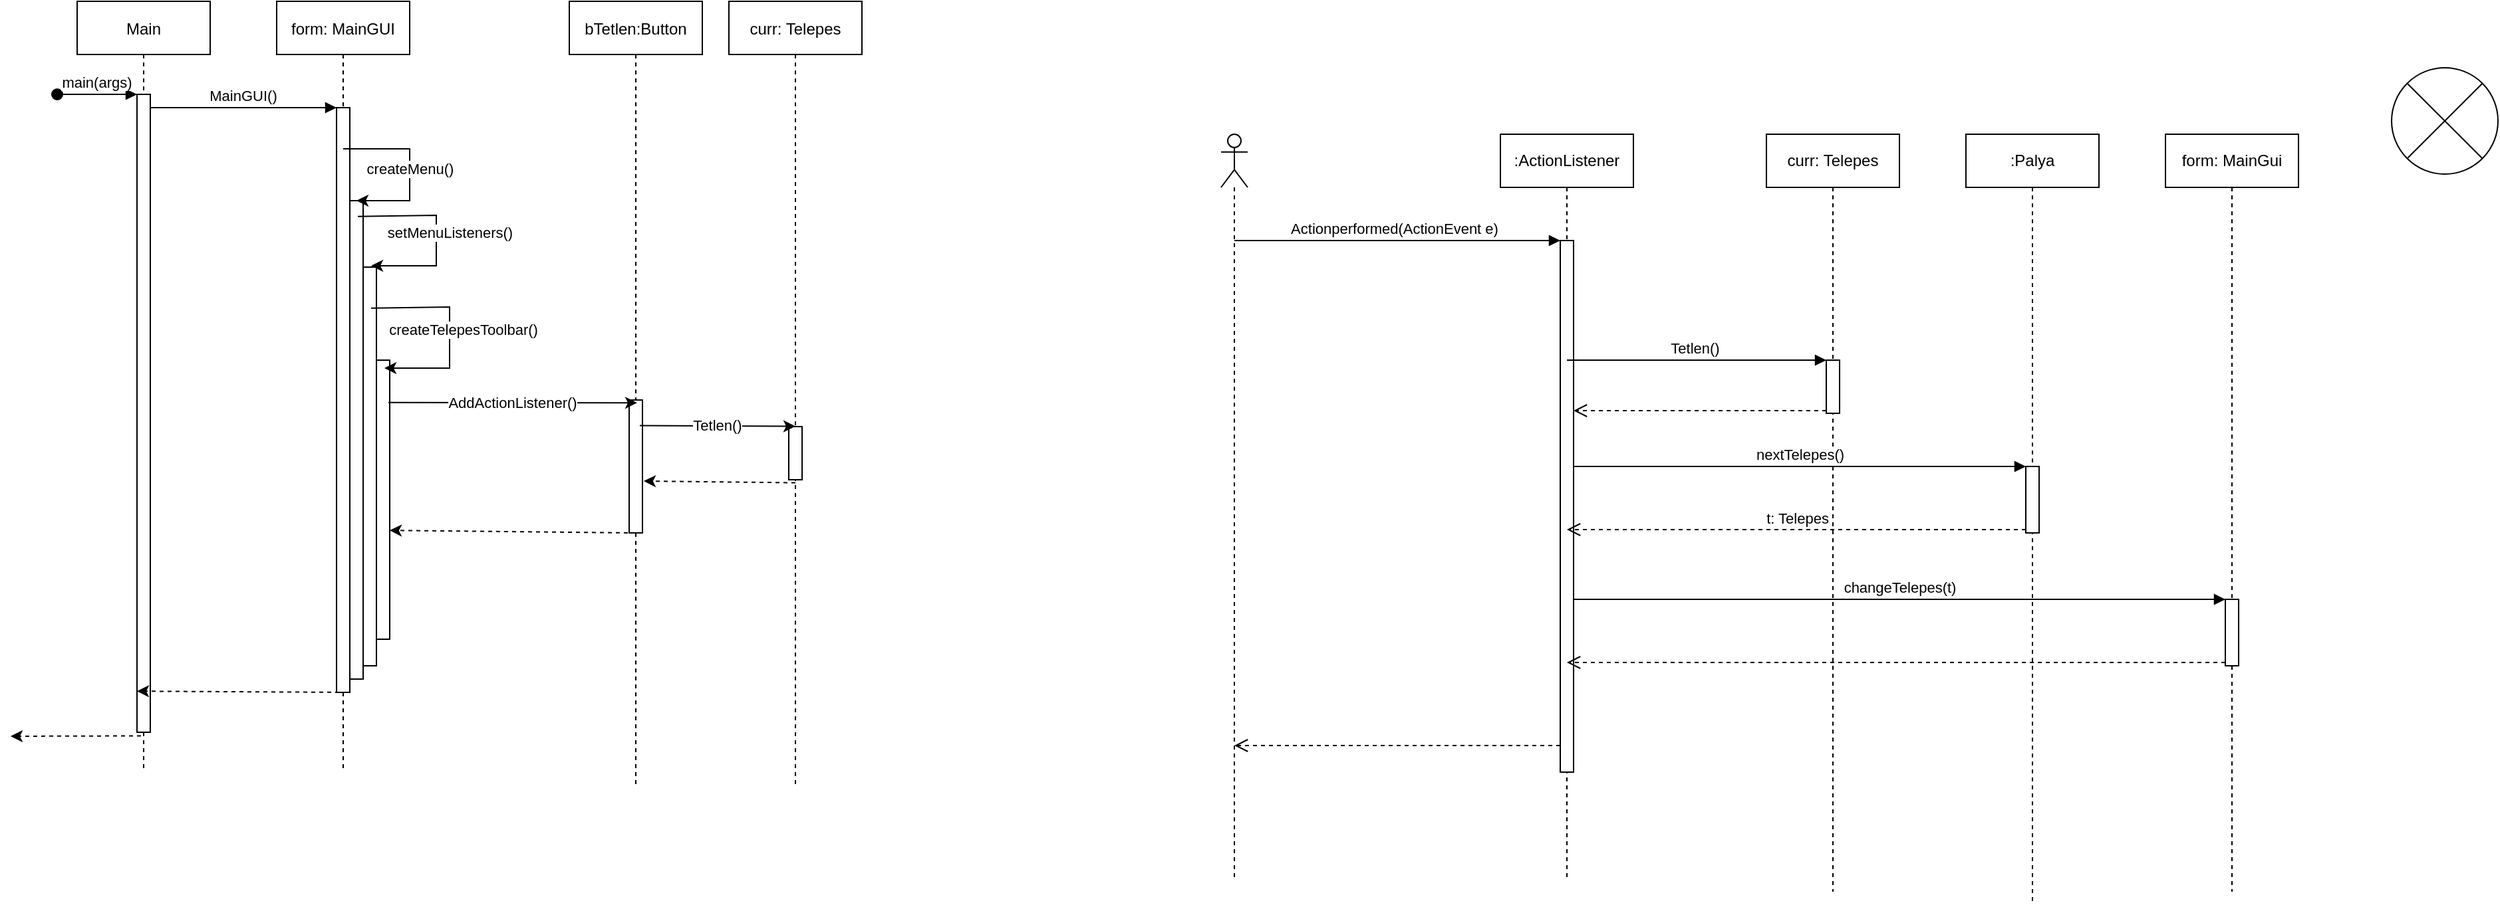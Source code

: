 <mxfile version="14.6.6" type="github" pages="2">
  <diagram id="kgpKYQtTHZ0yAKxKKP6v" name="Page-1">
    <mxGraphModel dx="1662" dy="726" grid="1" gridSize="10" guides="1" tooltips="1" connect="1" arrows="1" fold="1" page="1" pageScale="1" pageWidth="850" pageHeight="1100" math="0" shadow="0">
      <root>
        <mxCell id="0" />
        <mxCell id="1" parent="0" />
        <mxCell id="3nuBFxr9cyL0pnOWT2aG-1" value="Main" style="shape=umlLifeline;perimeter=lifelinePerimeter;container=1;collapsible=0;recursiveResize=0;rounded=0;shadow=0;strokeWidth=1;" parent="1" vertex="1">
          <mxGeometry x="80" y="80" width="100" height="580" as="geometry" />
        </mxCell>
        <mxCell id="3nuBFxr9cyL0pnOWT2aG-2" value="" style="points=[];perimeter=orthogonalPerimeter;rounded=0;shadow=0;strokeWidth=1;" parent="3nuBFxr9cyL0pnOWT2aG-1" vertex="1">
          <mxGeometry x="45" y="70" width="10" height="480" as="geometry" />
        </mxCell>
        <mxCell id="3nuBFxr9cyL0pnOWT2aG-3" value="main(args)" style="verticalAlign=bottom;startArrow=oval;endArrow=block;startSize=8;shadow=0;strokeWidth=1;" parent="3nuBFxr9cyL0pnOWT2aG-1" target="3nuBFxr9cyL0pnOWT2aG-2" edge="1">
          <mxGeometry relative="1" as="geometry">
            <mxPoint x="-15" y="70" as="sourcePoint" />
          </mxGeometry>
        </mxCell>
        <mxCell id="3nuBFxr9cyL0pnOWT2aG-5" value="form: MainGUI" style="shape=umlLifeline;perimeter=lifelinePerimeter;container=1;collapsible=0;recursiveResize=0;rounded=0;shadow=0;strokeWidth=1;" parent="1" vertex="1">
          <mxGeometry x="230" y="80" width="100" height="580" as="geometry" />
        </mxCell>
        <mxCell id="CCc0ATvvC3ZymBzDG2gh-12" value="" style="points=[];perimeter=orthogonalPerimeter;rounded=0;shadow=0;strokeWidth=1;" parent="3nuBFxr9cyL0pnOWT2aG-5" vertex="1">
          <mxGeometry x="75" y="270" width="10" height="210" as="geometry" />
        </mxCell>
        <mxCell id="CCc0ATvvC3ZymBzDG2gh-8" value="" style="points=[];perimeter=orthogonalPerimeter;rounded=0;shadow=0;strokeWidth=1;" parent="3nuBFxr9cyL0pnOWT2aG-5" vertex="1">
          <mxGeometry x="65" y="200" width="10" height="300" as="geometry" />
        </mxCell>
        <mxCell id="CCc0ATvvC3ZymBzDG2gh-6" value="" style="points=[];perimeter=orthogonalPerimeter;rounded=0;shadow=0;strokeWidth=1;" parent="3nuBFxr9cyL0pnOWT2aG-5" vertex="1">
          <mxGeometry x="55" y="150" width="10" height="360" as="geometry" />
        </mxCell>
        <mxCell id="3nuBFxr9cyL0pnOWT2aG-6" value="" style="points=[];perimeter=orthogonalPerimeter;rounded=0;shadow=0;strokeWidth=1;" parent="3nuBFxr9cyL0pnOWT2aG-5" vertex="1">
          <mxGeometry x="45" y="80" width="10" height="440" as="geometry" />
        </mxCell>
        <mxCell id="CCc0ATvvC3ZymBzDG2gh-4" value="createMenu()&lt;span style=&quot;color: rgba(0 , 0 , 0 , 0) ; font-family: monospace ; font-size: 0px ; background-color: rgb(248 , 249 , 250)&quot;&gt;%3CmxGraphModel%3E%3Croot%3E%3CmxCell%20id%3D%220%22%2F%3E%3CmxCell%20id%3D%221%22%20parent%3D%220%22%2F%3E%3CmxCell%20id%3D%222%22%20value%3D%22form%3A%20MainGUI%22%20style%3D%22shape%3DumlLifeline%3Bperimeter%3DlifelinePerimeter%3Bcontainer%3D1%3Bcollapsible%3D0%3BrecursiveResize%3D0%3Brounded%3D0%3Bshadow%3D0%3BstrokeWidth%3D1%3B%22%20vertex%3D%221%22%20parent%3D%221%22%3E%3CmxGeometry%20x%3D%22300%22%20y%3D%2280%22%20width%3D%22100%22%20height%3D%22300%22%20as%3D%22geometry%22%2F%3E%3C%2FmxCell%3E%3CmxCell%20id%3D%223%22%20value%3D%22%22%20style%3D%22points%3D%5B%5D%3Bperimeter%3DorthogonalPerimeter%3Brounded%3D0%3Bshadow%3D0%3BstrokeWidth%3D1%3B%22%20vertex%3D%221%22%20parent%3D%222%22%3E%3CmxGeometry%20x%3D%2245%22%20y%3D%2280%22%20width%3D%2210%22%20height%3D%22160%22%20as%3D%22geometry%22%2F%3E%3C%2FmxCell%3E%3C%2Froot%3E%3C%2FmxGraphModel%3E&lt;/span&gt;" style="endArrow=classic;html=1;rounded=0;" parent="3nuBFxr9cyL0pnOWT2aG-5" edge="1">
          <mxGeometry width="50" height="50" relative="1" as="geometry">
            <mxPoint x="50" y="111" as="sourcePoint" />
            <mxPoint x="60" y="150" as="targetPoint" />
            <Array as="points">
              <mxPoint x="100" y="111" />
              <mxPoint x="100" y="150" />
            </Array>
          </mxGeometry>
        </mxCell>
        <mxCell id="CCc0ATvvC3ZymBzDG2gh-5" value="setMenuListeners()" style="endArrow=classic;html=1;rounded=0;startArrow=none;exitX=0.6;exitY=0.033;exitDx=0;exitDy=0;exitPerimeter=0;" parent="3nuBFxr9cyL0pnOWT2aG-5" source="CCc0ATvvC3ZymBzDG2gh-6" edge="1">
          <mxGeometry x="-0.006" y="10" width="50" height="50" relative="1" as="geometry">
            <mxPoint x="70" y="156" as="sourcePoint" />
            <mxPoint x="71" y="199" as="targetPoint" />
            <Array as="points">
              <mxPoint x="120" y="161" />
              <mxPoint x="120" y="199" />
            </Array>
            <mxPoint as="offset" />
          </mxGeometry>
        </mxCell>
        <mxCell id="CCc0ATvvC3ZymBzDG2gh-13" value="createTelepesToolbar()" style="endArrow=classic;html=1;rounded=0;startArrow=none;exitX=0.6;exitY=0.103;exitDx=0;exitDy=0;exitPerimeter=0;" parent="3nuBFxr9cyL0pnOWT2aG-5" source="CCc0ATvvC3ZymBzDG2gh-8" edge="1">
          <mxGeometry x="-0.006" y="10" width="50" height="50" relative="1" as="geometry">
            <mxPoint x="83" y="230" as="sourcePoint" />
            <mxPoint x="81" y="276" as="targetPoint" />
            <Array as="points">
              <mxPoint x="130" y="230" />
              <mxPoint x="130" y="276" />
            </Array>
            <mxPoint as="offset" />
          </mxGeometry>
        </mxCell>
        <mxCell id="3nuBFxr9cyL0pnOWT2aG-8" value="MainGUI()" style="verticalAlign=bottom;endArrow=block;entryX=0;entryY=0;shadow=0;strokeWidth=1;" parent="1" source="3nuBFxr9cyL0pnOWT2aG-2" target="3nuBFxr9cyL0pnOWT2aG-6" edge="1">
          <mxGeometry relative="1" as="geometry">
            <mxPoint x="275" y="160" as="sourcePoint" />
          </mxGeometry>
        </mxCell>
        <mxCell id="CCc0ATvvC3ZymBzDG2gh-1" value="bTetlen:Button" style="shape=umlLifeline;perimeter=lifelinePerimeter;container=1;collapsible=0;recursiveResize=0;rounded=0;shadow=0;strokeWidth=1;" parent="1" vertex="1">
          <mxGeometry x="450" y="80" width="100" height="590" as="geometry" />
        </mxCell>
        <mxCell id="CCc0ATvvC3ZymBzDG2gh-2" value="" style="points=[];perimeter=orthogonalPerimeter;rounded=0;shadow=0;strokeWidth=1;" parent="CCc0ATvvC3ZymBzDG2gh-1" vertex="1">
          <mxGeometry x="45" y="300" width="10" height="100" as="geometry" />
        </mxCell>
        <mxCell id="CCc0ATvvC3ZymBzDG2gh-14" value="AddActionListener()" style="endArrow=classic;html=1;exitX=0.9;exitY=0.152;exitDx=0;exitDy=0;exitPerimeter=0;entryX=0.51;entryY=0.512;entryDx=0;entryDy=0;entryPerimeter=0;" parent="1" source="CCc0ATvvC3ZymBzDG2gh-12" target="CCc0ATvvC3ZymBzDG2gh-1" edge="1">
          <mxGeometry width="50" height="50" relative="1" as="geometry">
            <mxPoint x="400" y="450" as="sourcePoint" />
            <mxPoint x="497" y="386" as="targetPoint" />
          </mxGeometry>
        </mxCell>
        <mxCell id="CCc0ATvvC3ZymBzDG2gh-15" value="curr: Telepes" style="shape=umlLifeline;perimeter=lifelinePerimeter;container=1;collapsible=0;recursiveResize=0;rounded=0;shadow=0;strokeWidth=1;" parent="1" vertex="1">
          <mxGeometry x="570" y="80" width="100" height="590" as="geometry" />
        </mxCell>
        <mxCell id="CCc0ATvvC3ZymBzDG2gh-16" value="" style="points=[];perimeter=orthogonalPerimeter;rounded=0;shadow=0;strokeWidth=1;" parent="CCc0ATvvC3ZymBzDG2gh-15" vertex="1">
          <mxGeometry x="45" y="320" width="10" height="40" as="geometry" />
        </mxCell>
        <mxCell id="CCc0ATvvC3ZymBzDG2gh-17" value="Tetlen()" style="endArrow=classic;html=1;exitX=0.53;exitY=0.541;exitDx=0;exitDy=0;exitPerimeter=0;entryX=0.5;entryY=0.542;entryDx=0;entryDy=0;entryPerimeter=0;" parent="1" source="CCc0ATvvC3ZymBzDG2gh-1" target="CCc0ATvvC3ZymBzDG2gh-15" edge="1">
          <mxGeometry width="50" height="50" relative="1" as="geometry">
            <mxPoint x="400" y="450" as="sourcePoint" />
            <mxPoint x="450" y="400" as="targetPoint" />
          </mxGeometry>
        </mxCell>
        <mxCell id="CCc0ATvvC3ZymBzDG2gh-18" value="" style="endArrow=classic;html=1;exitX=0.5;exitY=0.614;exitDx=0;exitDy=0;exitPerimeter=0;dashed=1;" parent="1" source="CCc0ATvvC3ZymBzDG2gh-15" edge="1">
          <mxGeometry width="50" height="50" relative="1" as="geometry">
            <mxPoint x="400" y="450" as="sourcePoint" />
            <mxPoint x="506" y="441" as="targetPoint" />
          </mxGeometry>
        </mxCell>
        <mxCell id="CCc0ATvvC3ZymBzDG2gh-19" value="" style="endArrow=classic;html=1;dashed=1;entryX=1;entryY=0.61;entryDx=0;entryDy=0;entryPerimeter=0;" parent="1" target="CCc0ATvvC3ZymBzDG2gh-12" edge="1">
          <mxGeometry width="50" height="50" relative="1" as="geometry">
            <mxPoint x="500" y="480" as="sourcePoint" />
            <mxPoint x="380" y="480" as="targetPoint" />
          </mxGeometry>
        </mxCell>
        <mxCell id="CCc0ATvvC3ZymBzDG2gh-20" value="" style="endArrow=classic;html=1;dashed=1;entryX=0.45;entryY=0.895;entryDx=0;entryDy=0;entryPerimeter=0;exitX=0.8;exitY=1;exitDx=0;exitDy=0;exitPerimeter=0;" parent="1" source="3nuBFxr9cyL0pnOWT2aG-6" target="3nuBFxr9cyL0pnOWT2aG-1" edge="1">
          <mxGeometry width="50" height="50" relative="1" as="geometry">
            <mxPoint x="275" y="581.9" as="sourcePoint" />
            <mxPoint x="90" y="580.0" as="targetPoint" />
          </mxGeometry>
        </mxCell>
        <mxCell id="CCc0ATvvC3ZymBzDG2gh-21" value="" style="endArrow=classic;html=1;dashed=1;exitX=0.48;exitY=0.953;exitDx=0;exitDy=0;exitPerimeter=0;" parent="1" source="3nuBFxr9cyL0pnOWT2aG-1" edge="1">
          <mxGeometry width="50" height="50" relative="1" as="geometry">
            <mxPoint x="130" y="590" as="sourcePoint" />
            <mxPoint x="30" y="633" as="targetPoint" />
          </mxGeometry>
        </mxCell>
        <mxCell id="J828eo5mUb2SYCE7IxUK-1" value=":ActionListener" style="shape=umlLifeline;perimeter=lifelinePerimeter;whiteSpace=wrap;html=1;container=1;collapsible=0;recursiveResize=0;outlineConnect=0;" parent="1" vertex="1">
          <mxGeometry x="1150" y="180" width="100" height="560" as="geometry" />
        </mxCell>
        <mxCell id="J828eo5mUb2SYCE7IxUK-2" value="" style="html=1;points=[];perimeter=orthogonalPerimeter;" parent="J828eo5mUb2SYCE7IxUK-1" vertex="1">
          <mxGeometry x="45" y="80" width="10" height="400" as="geometry" />
        </mxCell>
        <mxCell id="J828eo5mUb2SYCE7IxUK-3" value="" style="shape=umlLifeline;participant=umlActor;perimeter=lifelinePerimeter;whiteSpace=wrap;html=1;container=1;collapsible=0;recursiveResize=0;verticalAlign=top;spacingTop=36;outlineConnect=0;" parent="1" vertex="1">
          <mxGeometry x="940" y="180" width="20" height="560" as="geometry" />
        </mxCell>
        <mxCell id="J828eo5mUb2SYCE7IxUK-4" value="Actionperformed(ActionEvent e)" style="html=1;verticalAlign=bottom;endArrow=block;entryX=0;entryY=0;" parent="1" source="J828eo5mUb2SYCE7IxUK-3" target="J828eo5mUb2SYCE7IxUK-2" edge="1">
          <mxGeometry x="-0.021" relative="1" as="geometry">
            <mxPoint x="1015" y="230" as="sourcePoint" />
            <mxPoint as="offset" />
          </mxGeometry>
        </mxCell>
        <mxCell id="J828eo5mUb2SYCE7IxUK-5" value="" style="html=1;verticalAlign=bottom;endArrow=open;dashed=1;endSize=8;exitX=0;exitY=0.95;" parent="1" source="J828eo5mUb2SYCE7IxUK-2" target="J828eo5mUb2SYCE7IxUK-3" edge="1">
          <mxGeometry x="0.102" y="-58" relative="1" as="geometry">
            <mxPoint x="1015" y="306" as="targetPoint" />
            <mxPoint as="offset" />
          </mxGeometry>
        </mxCell>
        <mxCell id="J828eo5mUb2SYCE7IxUK-6" value="curr: Telepes" style="shape=umlLifeline;perimeter=lifelinePerimeter;whiteSpace=wrap;html=1;container=1;collapsible=0;recursiveResize=0;outlineConnect=0;" parent="1" vertex="1">
          <mxGeometry x="1350" y="180" width="100" height="570" as="geometry" />
        </mxCell>
        <mxCell id="J828eo5mUb2SYCE7IxUK-7" value="" style="html=1;points=[];perimeter=orthogonalPerimeter;" parent="J828eo5mUb2SYCE7IxUK-6" vertex="1">
          <mxGeometry x="45" y="170" width="10" height="40" as="geometry" />
        </mxCell>
        <mxCell id="J828eo5mUb2SYCE7IxUK-8" value="Tetlen()" style="html=1;verticalAlign=bottom;endArrow=block;entryX=0;entryY=0;" parent="1" source="J828eo5mUb2SYCE7IxUK-1" target="J828eo5mUb2SYCE7IxUK-7" edge="1">
          <mxGeometry x="-0.018" relative="1" as="geometry">
            <mxPoint x="1415" y="335" as="sourcePoint" />
            <mxPoint as="offset" />
          </mxGeometry>
        </mxCell>
        <mxCell id="J828eo5mUb2SYCE7IxUK-9" value="" style="html=1;verticalAlign=bottom;endArrow=open;dashed=1;endSize=8;exitX=0;exitY=0.95;" parent="1" source="J828eo5mUb2SYCE7IxUK-7" target="J828eo5mUb2SYCE7IxUK-2" edge="1">
          <mxGeometry relative="1" as="geometry">
            <mxPoint x="1415" y="411" as="targetPoint" />
          </mxGeometry>
        </mxCell>
        <mxCell id="J828eo5mUb2SYCE7IxUK-10" value=":Palya" style="shape=umlLifeline;perimeter=lifelinePerimeter;whiteSpace=wrap;html=1;container=1;collapsible=0;recursiveResize=0;outlineConnect=0;" parent="1" vertex="1">
          <mxGeometry x="1500" y="180" width="100" height="580" as="geometry" />
        </mxCell>
        <mxCell id="J828eo5mUb2SYCE7IxUK-11" value="" style="html=1;points=[];perimeter=orthogonalPerimeter;" parent="J828eo5mUb2SYCE7IxUK-10" vertex="1">
          <mxGeometry x="45" y="250" width="10" height="50" as="geometry" />
        </mxCell>
        <mxCell id="J828eo5mUb2SYCE7IxUK-12" value="nextTelepes()" style="html=1;verticalAlign=bottom;endArrow=block;entryX=0;entryY=0;" parent="1" source="J828eo5mUb2SYCE7IxUK-2" target="J828eo5mUb2SYCE7IxUK-11" edge="1">
          <mxGeometry relative="1" as="geometry">
            <mxPoint x="1555" y="480" as="sourcePoint" />
          </mxGeometry>
        </mxCell>
        <mxCell id="J828eo5mUb2SYCE7IxUK-13" value="t: Telepes" style="html=1;verticalAlign=bottom;endArrow=open;dashed=1;endSize=8;exitX=0;exitY=0.95;" parent="1" source="J828eo5mUb2SYCE7IxUK-11" target="J828eo5mUb2SYCE7IxUK-1" edge="1">
          <mxGeometry relative="1" as="geometry">
            <mxPoint x="1555" y="556" as="targetPoint" />
          </mxGeometry>
        </mxCell>
        <mxCell id="J828eo5mUb2SYCE7IxUK-14" value="form: MainGui" style="shape=umlLifeline;perimeter=lifelinePerimeter;whiteSpace=wrap;html=1;container=1;collapsible=0;recursiveResize=0;outlineConnect=0;" parent="1" vertex="1">
          <mxGeometry x="1650" y="180" width="100" height="570" as="geometry" />
        </mxCell>
        <mxCell id="J828eo5mUb2SYCE7IxUK-15" value="" style="html=1;points=[];perimeter=orthogonalPerimeter;" parent="J828eo5mUb2SYCE7IxUK-14" vertex="1">
          <mxGeometry x="45" y="350" width="10" height="50" as="geometry" />
        </mxCell>
        <mxCell id="J828eo5mUb2SYCE7IxUK-16" value="changeTelepes(t)" style="html=1;verticalAlign=bottom;endArrow=block;entryX=0;entryY=0;" parent="1" source="J828eo5mUb2SYCE7IxUK-2" target="J828eo5mUb2SYCE7IxUK-15" edge="1">
          <mxGeometry relative="1" as="geometry">
            <mxPoint x="1675" y="610" as="sourcePoint" />
          </mxGeometry>
        </mxCell>
        <mxCell id="J828eo5mUb2SYCE7IxUK-17" value="" style="html=1;verticalAlign=bottom;endArrow=open;dashed=1;endSize=8;exitX=0;exitY=0.95;" parent="1" source="J828eo5mUb2SYCE7IxUK-15" target="J828eo5mUb2SYCE7IxUK-1" edge="1">
          <mxGeometry relative="1" as="geometry">
            <mxPoint x="1675" y="686" as="targetPoint" />
          </mxGeometry>
        </mxCell>
        <mxCell id="J828eo5mUb2SYCE7IxUK-18" value="" style="shape=sumEllipse;perimeter=ellipsePerimeter;whiteSpace=wrap;html=1;backgroundOutline=1;" parent="1" vertex="1">
          <mxGeometry x="1820" y="130" width="80" height="80" as="geometry" />
        </mxCell>
      </root>
    </mxGraphModel>
  </diagram>
  <diagram id="23PKzVK1gaO5Slv8iTTl" name="Page-2">
    <mxGraphModel dx="835" dy="726" grid="1" gridSize="10" guides="1" tooltips="1" connect="1" arrows="1" fold="1" page="1" pageScale="1" pageWidth="827" pageHeight="1169" math="0" shadow="0">
      <root>
        <mxCell id="83D9Uj78T2_bIpOj2-BW-0" />
        <mxCell id="83D9Uj78T2_bIpOj2-BW-1" parent="83D9Uj78T2_bIpOj2-BW-0" />
        <mxCell id="hWZH_dZ8qikh8pCqzrHa-0" value=":ActionListener" style="shape=umlLifeline;perimeter=lifelinePerimeter;whiteSpace=wrap;html=1;container=1;collapsible=0;recursiveResize=0;outlineConnect=0;" vertex="1" parent="83D9Uj78T2_bIpOj2-BW-1">
          <mxGeometry x="1150" y="180" width="100" height="560" as="geometry" />
        </mxCell>
        <mxCell id="hWZH_dZ8qikh8pCqzrHa-1" value="" style="html=1;points=[];perimeter=orthogonalPerimeter;" vertex="1" parent="hWZH_dZ8qikh8pCqzrHa-0">
          <mxGeometry x="45" y="80" width="10" height="400" as="geometry" />
        </mxCell>
        <mxCell id="hWZH_dZ8qikh8pCqzrHa-2" value="" style="shape=umlLifeline;participant=umlActor;perimeter=lifelinePerimeter;whiteSpace=wrap;html=1;container=1;collapsible=0;recursiveResize=0;verticalAlign=top;spacingTop=36;outlineConnect=0;" vertex="1" parent="83D9Uj78T2_bIpOj2-BW-1">
          <mxGeometry x="940" y="180" width="20" height="560" as="geometry" />
        </mxCell>
        <mxCell id="hWZH_dZ8qikh8pCqzrHa-3" value="Actionperformed(ActionEvent e)" style="html=1;verticalAlign=bottom;endArrow=block;entryX=0;entryY=0;" edge="1" parent="83D9Uj78T2_bIpOj2-BW-1" source="hWZH_dZ8qikh8pCqzrHa-2" target="hWZH_dZ8qikh8pCqzrHa-1">
          <mxGeometry x="-0.021" relative="1" as="geometry">
            <mxPoint x="1015" y="230" as="sourcePoint" />
            <mxPoint as="offset" />
          </mxGeometry>
        </mxCell>
        <mxCell id="hWZH_dZ8qikh8pCqzrHa-4" value="" style="html=1;verticalAlign=bottom;endArrow=open;dashed=1;endSize=8;exitX=0;exitY=0.95;" edge="1" parent="83D9Uj78T2_bIpOj2-BW-1" source="hWZH_dZ8qikh8pCqzrHa-1" target="hWZH_dZ8qikh8pCqzrHa-2">
          <mxGeometry x="0.102" y="-58" relative="1" as="geometry">
            <mxPoint x="1015" y="306" as="targetPoint" />
            <mxPoint as="offset" />
          </mxGeometry>
        </mxCell>
        <mxCell id="hWZH_dZ8qikh8pCqzrHa-5" value="curr: Telepes" style="shape=umlLifeline;perimeter=lifelinePerimeter;whiteSpace=wrap;html=1;container=1;collapsible=0;recursiveResize=0;outlineConnect=0;" vertex="1" parent="83D9Uj78T2_bIpOj2-BW-1">
          <mxGeometry x="1350" y="180" width="100" height="570" as="geometry" />
        </mxCell>
        <mxCell id="hWZH_dZ8qikh8pCqzrHa-6" value="" style="html=1;points=[];perimeter=orthogonalPerimeter;" vertex="1" parent="hWZH_dZ8qikh8pCqzrHa-5">
          <mxGeometry x="45" y="170" width="10" height="40" as="geometry" />
        </mxCell>
        <mxCell id="hWZH_dZ8qikh8pCqzrHa-7" value="Tetlen()" style="html=1;verticalAlign=bottom;endArrow=block;entryX=0;entryY=0;" edge="1" parent="83D9Uj78T2_bIpOj2-BW-1" source="hWZH_dZ8qikh8pCqzrHa-0" target="hWZH_dZ8qikh8pCqzrHa-6">
          <mxGeometry x="-0.018" relative="1" as="geometry">
            <mxPoint x="1415" y="335" as="sourcePoint" />
            <mxPoint as="offset" />
          </mxGeometry>
        </mxCell>
        <mxCell id="hWZH_dZ8qikh8pCqzrHa-8" value="" style="html=1;verticalAlign=bottom;endArrow=open;dashed=1;endSize=8;exitX=0;exitY=0.95;" edge="1" parent="83D9Uj78T2_bIpOj2-BW-1" source="hWZH_dZ8qikh8pCqzrHa-6" target="hWZH_dZ8qikh8pCqzrHa-1">
          <mxGeometry relative="1" as="geometry">
            <mxPoint x="1415" y="411" as="targetPoint" />
          </mxGeometry>
        </mxCell>
        <mxCell id="hWZH_dZ8qikh8pCqzrHa-9" value=":Palya" style="shape=umlLifeline;perimeter=lifelinePerimeter;whiteSpace=wrap;html=1;container=1;collapsible=0;recursiveResize=0;outlineConnect=0;" vertex="1" parent="83D9Uj78T2_bIpOj2-BW-1">
          <mxGeometry x="1500" y="180" width="100" height="580" as="geometry" />
        </mxCell>
        <mxCell id="hWZH_dZ8qikh8pCqzrHa-10" value="" style="html=1;points=[];perimeter=orthogonalPerimeter;" vertex="1" parent="hWZH_dZ8qikh8pCqzrHa-9">
          <mxGeometry x="45" y="250" width="10" height="50" as="geometry" />
        </mxCell>
        <mxCell id="hWZH_dZ8qikh8pCqzrHa-11" value="nextTelepes()" style="html=1;verticalAlign=bottom;endArrow=block;entryX=0;entryY=0;" edge="1" parent="83D9Uj78T2_bIpOj2-BW-1" source="hWZH_dZ8qikh8pCqzrHa-1" target="hWZH_dZ8qikh8pCqzrHa-10">
          <mxGeometry relative="1" as="geometry">
            <mxPoint x="1555" y="480" as="sourcePoint" />
          </mxGeometry>
        </mxCell>
        <mxCell id="hWZH_dZ8qikh8pCqzrHa-12" value="t: Telepes" style="html=1;verticalAlign=bottom;endArrow=open;dashed=1;endSize=8;exitX=0;exitY=0.95;" edge="1" parent="83D9Uj78T2_bIpOj2-BW-1" source="hWZH_dZ8qikh8pCqzrHa-10" target="hWZH_dZ8qikh8pCqzrHa-0">
          <mxGeometry relative="1" as="geometry">
            <mxPoint x="1555" y="556" as="targetPoint" />
          </mxGeometry>
        </mxCell>
        <mxCell id="hWZH_dZ8qikh8pCqzrHa-13" value="form: MainGui" style="shape=umlLifeline;perimeter=lifelinePerimeter;whiteSpace=wrap;html=1;container=1;collapsible=0;recursiveResize=0;outlineConnect=0;" vertex="1" parent="83D9Uj78T2_bIpOj2-BW-1">
          <mxGeometry x="1650" y="180" width="100" height="570" as="geometry" />
        </mxCell>
        <mxCell id="hWZH_dZ8qikh8pCqzrHa-14" value="" style="html=1;points=[];perimeter=orthogonalPerimeter;" vertex="1" parent="hWZH_dZ8qikh8pCqzrHa-13">
          <mxGeometry x="45" y="350" width="10" height="50" as="geometry" />
        </mxCell>
        <mxCell id="hWZH_dZ8qikh8pCqzrHa-15" value="changeTelepes(t)" style="html=1;verticalAlign=bottom;endArrow=block;entryX=0;entryY=0;" edge="1" parent="83D9Uj78T2_bIpOj2-BW-1" source="hWZH_dZ8qikh8pCqzrHa-1" target="hWZH_dZ8qikh8pCqzrHa-14">
          <mxGeometry relative="1" as="geometry">
            <mxPoint x="1675" y="610" as="sourcePoint" />
          </mxGeometry>
        </mxCell>
        <mxCell id="hWZH_dZ8qikh8pCqzrHa-16" value="" style="html=1;verticalAlign=bottom;endArrow=open;dashed=1;endSize=8;exitX=0;exitY=0.95;" edge="1" parent="83D9Uj78T2_bIpOj2-BW-1" source="hWZH_dZ8qikh8pCqzrHa-14" target="hWZH_dZ8qikh8pCqzrHa-0">
          <mxGeometry relative="1" as="geometry">
            <mxPoint x="1675" y="686" as="targetPoint" />
          </mxGeometry>
        </mxCell>
        <mxCell id="hWZH_dZ8qikh8pCqzrHa-17" value="tétlenség választása" style="shape=umlFrame;whiteSpace=wrap;html=1;width=70;height=40;" vertex="1" parent="83D9Uj78T2_bIpOj2-BW-1">
          <mxGeometry x="850" y="160" width="980" height="610" as="geometry" />
        </mxCell>
      </root>
    </mxGraphModel>
  </diagram>
</mxfile>
